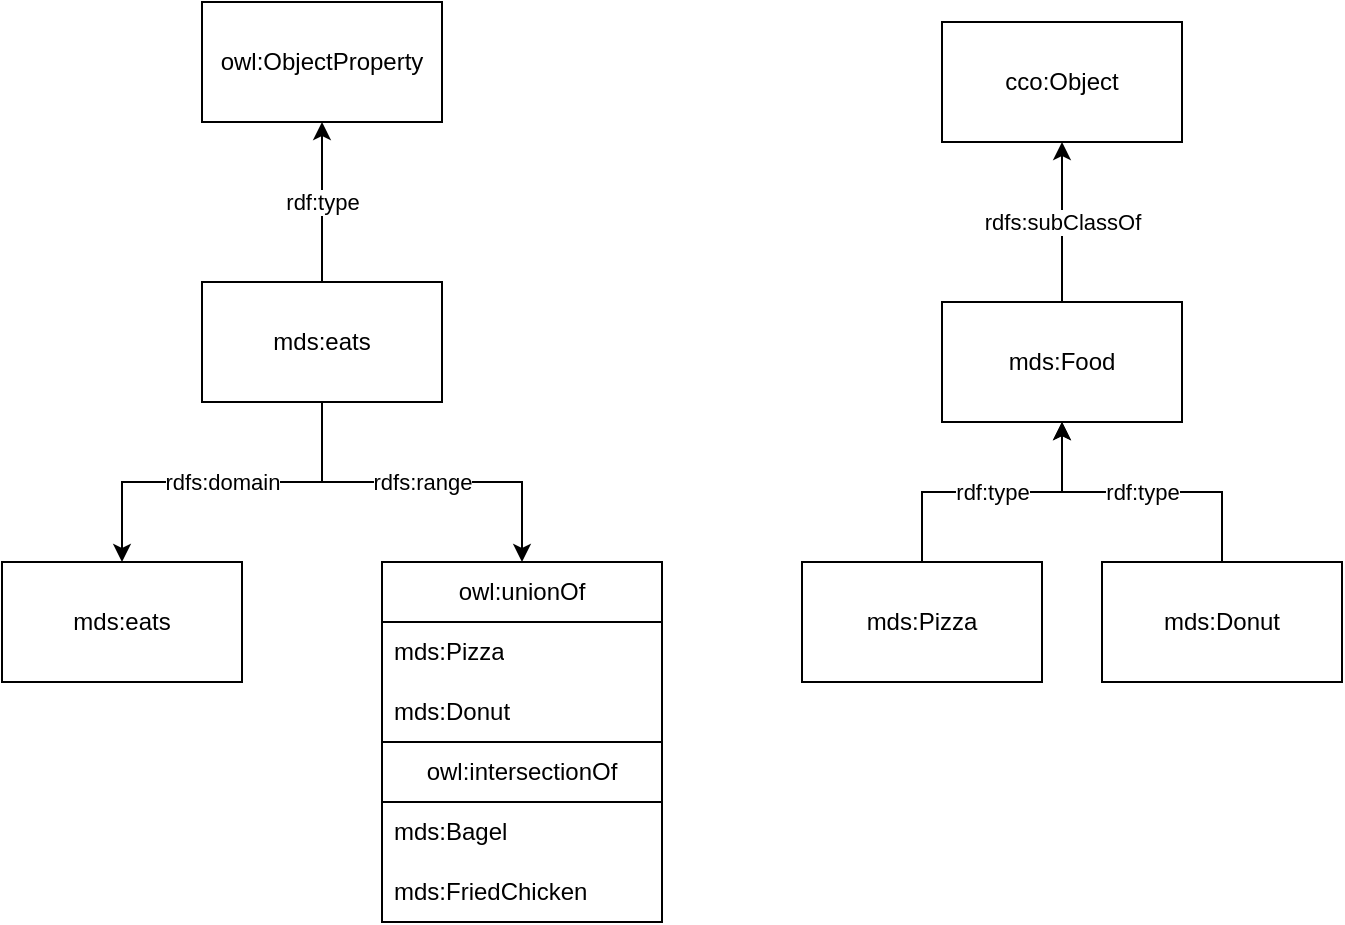 <mxfile version="28.0.6">
  <diagram name="Page-1" id="sTwF0OmUDw-EeGOP43Nh">
    <mxGraphModel dx="1412" dy="845" grid="1" gridSize="10" guides="1" tooltips="1" connect="1" arrows="1" fold="1" page="1" pageScale="1" pageWidth="850" pageHeight="1100" math="0" shadow="0">
      <root>
        <mxCell id="0" />
        <mxCell id="1" parent="0" />
        <mxCell id="4OGfQ276zdyuzOtmb5JK-3" value="rdf:type" style="edgeStyle=orthogonalEdgeStyle;rounded=0;orthogonalLoop=1;jettySize=auto;html=1;" edge="1" parent="1" source="4OGfQ276zdyuzOtmb5JK-2" target="4OGfQ276zdyuzOtmb5JK-1">
          <mxGeometry relative="1" as="geometry" />
        </mxCell>
        <mxCell id="4OGfQ276zdyuzOtmb5JK-1" value="owl:ObjectProperty" style="rounded=0;whiteSpace=wrap;html=1;" vertex="1" parent="1">
          <mxGeometry x="250" y="210" width="120" height="60" as="geometry" />
        </mxCell>
        <mxCell id="4OGfQ276zdyuzOtmb5JK-6" value="rdfs:range" style="edgeStyle=orthogonalEdgeStyle;rounded=0;orthogonalLoop=1;jettySize=auto;html=1;entryX=0.5;entryY=0;entryDx=0;entryDy=0;" edge="1" parent="1" source="4OGfQ276zdyuzOtmb5JK-2" target="4OGfQ276zdyuzOtmb5JK-20">
          <mxGeometry relative="1" as="geometry">
            <mxPoint x="410" y="490" as="targetPoint" />
          </mxGeometry>
        </mxCell>
        <mxCell id="4OGfQ276zdyuzOtmb5JK-8" value="rdfs:domain" style="edgeStyle=orthogonalEdgeStyle;rounded=0;orthogonalLoop=1;jettySize=auto;html=1;" edge="1" parent="1" source="4OGfQ276zdyuzOtmb5JK-2" target="4OGfQ276zdyuzOtmb5JK-7">
          <mxGeometry relative="1" as="geometry" />
        </mxCell>
        <mxCell id="4OGfQ276zdyuzOtmb5JK-2" value="mds:eats" style="rounded=0;whiteSpace=wrap;html=1;" vertex="1" parent="1">
          <mxGeometry x="250" y="350" width="120" height="60" as="geometry" />
        </mxCell>
        <mxCell id="4OGfQ276zdyuzOtmb5JK-7" value="mds:eats" style="rounded=0;whiteSpace=wrap;html=1;" vertex="1" parent="1">
          <mxGeometry x="150" y="490" width="120" height="60" as="geometry" />
        </mxCell>
        <mxCell id="4OGfQ276zdyuzOtmb5JK-9" value="cco:Object" style="rounded=0;whiteSpace=wrap;html=1;" vertex="1" parent="1">
          <mxGeometry x="620" y="220" width="120" height="60" as="geometry" />
        </mxCell>
        <mxCell id="4OGfQ276zdyuzOtmb5JK-11" value="rdfs:subClassOf" style="edgeStyle=orthogonalEdgeStyle;rounded=0;orthogonalLoop=1;jettySize=auto;html=1;" edge="1" parent="1" source="4OGfQ276zdyuzOtmb5JK-10" target="4OGfQ276zdyuzOtmb5JK-9">
          <mxGeometry relative="1" as="geometry" />
        </mxCell>
        <mxCell id="4OGfQ276zdyuzOtmb5JK-10" value="mds:Food" style="rounded=0;whiteSpace=wrap;html=1;" vertex="1" parent="1">
          <mxGeometry x="620" y="360" width="120" height="60" as="geometry" />
        </mxCell>
        <mxCell id="4OGfQ276zdyuzOtmb5JK-14" value="rdf:type" style="edgeStyle=orthogonalEdgeStyle;rounded=0;orthogonalLoop=1;jettySize=auto;html=1;" edge="1" parent="1" source="4OGfQ276zdyuzOtmb5JK-13" target="4OGfQ276zdyuzOtmb5JK-10">
          <mxGeometry relative="1" as="geometry" />
        </mxCell>
        <mxCell id="4OGfQ276zdyuzOtmb5JK-13" value="mds:Pizza" style="rounded=0;whiteSpace=wrap;html=1;" vertex="1" parent="1">
          <mxGeometry x="550" y="490" width="120" height="60" as="geometry" />
        </mxCell>
        <mxCell id="4OGfQ276zdyuzOtmb5JK-16" value="rdf:type" style="edgeStyle=orthogonalEdgeStyle;rounded=0;orthogonalLoop=1;jettySize=auto;html=1;exitX=0.5;exitY=0;exitDx=0;exitDy=0;entryX=0.5;entryY=1;entryDx=0;entryDy=0;" edge="1" parent="1" source="4OGfQ276zdyuzOtmb5JK-15" target="4OGfQ276zdyuzOtmb5JK-10">
          <mxGeometry relative="1" as="geometry" />
        </mxCell>
        <mxCell id="4OGfQ276zdyuzOtmb5JK-15" value="mds:Donut" style="rounded=0;whiteSpace=wrap;html=1;" vertex="1" parent="1">
          <mxGeometry x="700" y="490" width="120" height="60" as="geometry" />
        </mxCell>
        <mxCell id="4OGfQ276zdyuzOtmb5JK-20" value="owl:unionOf" style="swimlane;fontStyle=0;childLayout=stackLayout;horizontal=1;startSize=30;horizontalStack=0;resizeParent=1;resizeParentMax=0;resizeLast=0;collapsible=1;marginBottom=0;whiteSpace=wrap;html=1;" vertex="1" parent="1">
          <mxGeometry x="340" y="490" width="140" height="180" as="geometry" />
        </mxCell>
        <mxCell id="4OGfQ276zdyuzOtmb5JK-21" value="mds:Pizza" style="text;strokeColor=none;fillColor=none;align=left;verticalAlign=middle;spacingLeft=4;spacingRight=4;overflow=hidden;points=[[0,0.5],[1,0.5]];portConstraint=eastwest;rotatable=0;whiteSpace=wrap;html=1;" vertex="1" parent="4OGfQ276zdyuzOtmb5JK-20">
          <mxGeometry y="30" width="140" height="30" as="geometry" />
        </mxCell>
        <mxCell id="4OGfQ276zdyuzOtmb5JK-22" value="mds:Donut" style="text;strokeColor=none;fillColor=none;align=left;verticalAlign=middle;spacingLeft=4;spacingRight=4;overflow=hidden;points=[[0,0.5],[1,0.5]];portConstraint=eastwest;rotatable=0;whiteSpace=wrap;html=1;" vertex="1" parent="4OGfQ276zdyuzOtmb5JK-20">
          <mxGeometry y="60" width="140" height="30" as="geometry" />
        </mxCell>
        <mxCell id="4OGfQ276zdyuzOtmb5JK-25" value="owl:intersectionOf" style="swimlane;fontStyle=0;childLayout=stackLayout;horizontal=1;startSize=30;horizontalStack=0;resizeParent=1;resizeParentMax=0;resizeLast=0;collapsible=1;marginBottom=0;whiteSpace=wrap;html=1;" vertex="1" parent="4OGfQ276zdyuzOtmb5JK-20">
          <mxGeometry y="90" width="140" height="90" as="geometry" />
        </mxCell>
        <mxCell id="4OGfQ276zdyuzOtmb5JK-26" value="mds:Bagel" style="text;strokeColor=none;fillColor=none;align=left;verticalAlign=middle;spacingLeft=4;spacingRight=4;overflow=hidden;points=[[0,0.5],[1,0.5]];portConstraint=eastwest;rotatable=0;whiteSpace=wrap;html=1;" vertex="1" parent="4OGfQ276zdyuzOtmb5JK-25">
          <mxGeometry y="30" width="140" height="30" as="geometry" />
        </mxCell>
        <mxCell id="4OGfQ276zdyuzOtmb5JK-27" value="mds:FriedChicken" style="text;strokeColor=none;fillColor=none;align=left;verticalAlign=middle;spacingLeft=4;spacingRight=4;overflow=hidden;points=[[0,0.5],[1,0.5]];portConstraint=eastwest;rotatable=0;whiteSpace=wrap;html=1;" vertex="1" parent="4OGfQ276zdyuzOtmb5JK-25">
          <mxGeometry y="60" width="140" height="30" as="geometry" />
        </mxCell>
      </root>
    </mxGraphModel>
  </diagram>
</mxfile>
